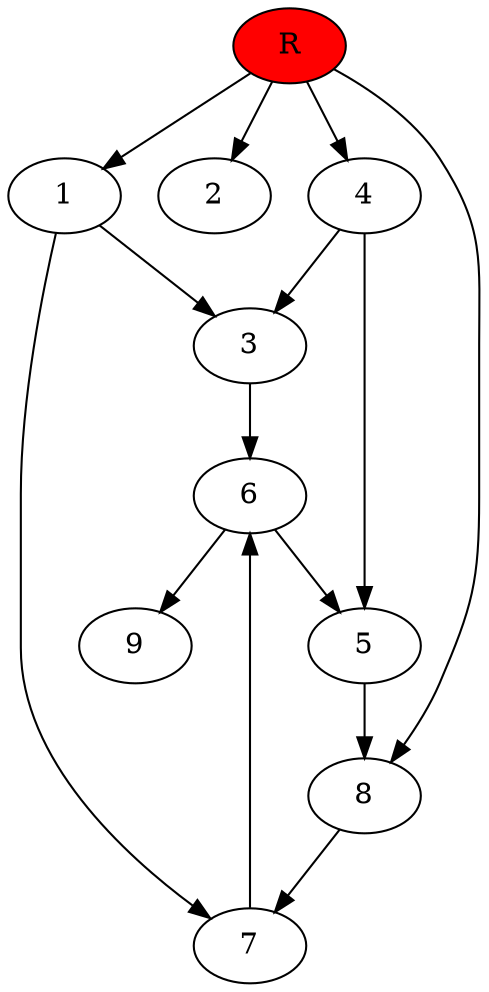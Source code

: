 digraph prb79230 {
	1
	2
	3
	4
	5
	6
	7
	8
	R [fillcolor="#ff0000" style=filled]
	1 -> 3
	1 -> 7
	3 -> 6
	4 -> 3
	4 -> 5
	5 -> 8
	6 -> 5
	6 -> 9
	7 -> 6
	8 -> 7
	R -> 1
	R -> 2
	R -> 4
	R -> 8
}
